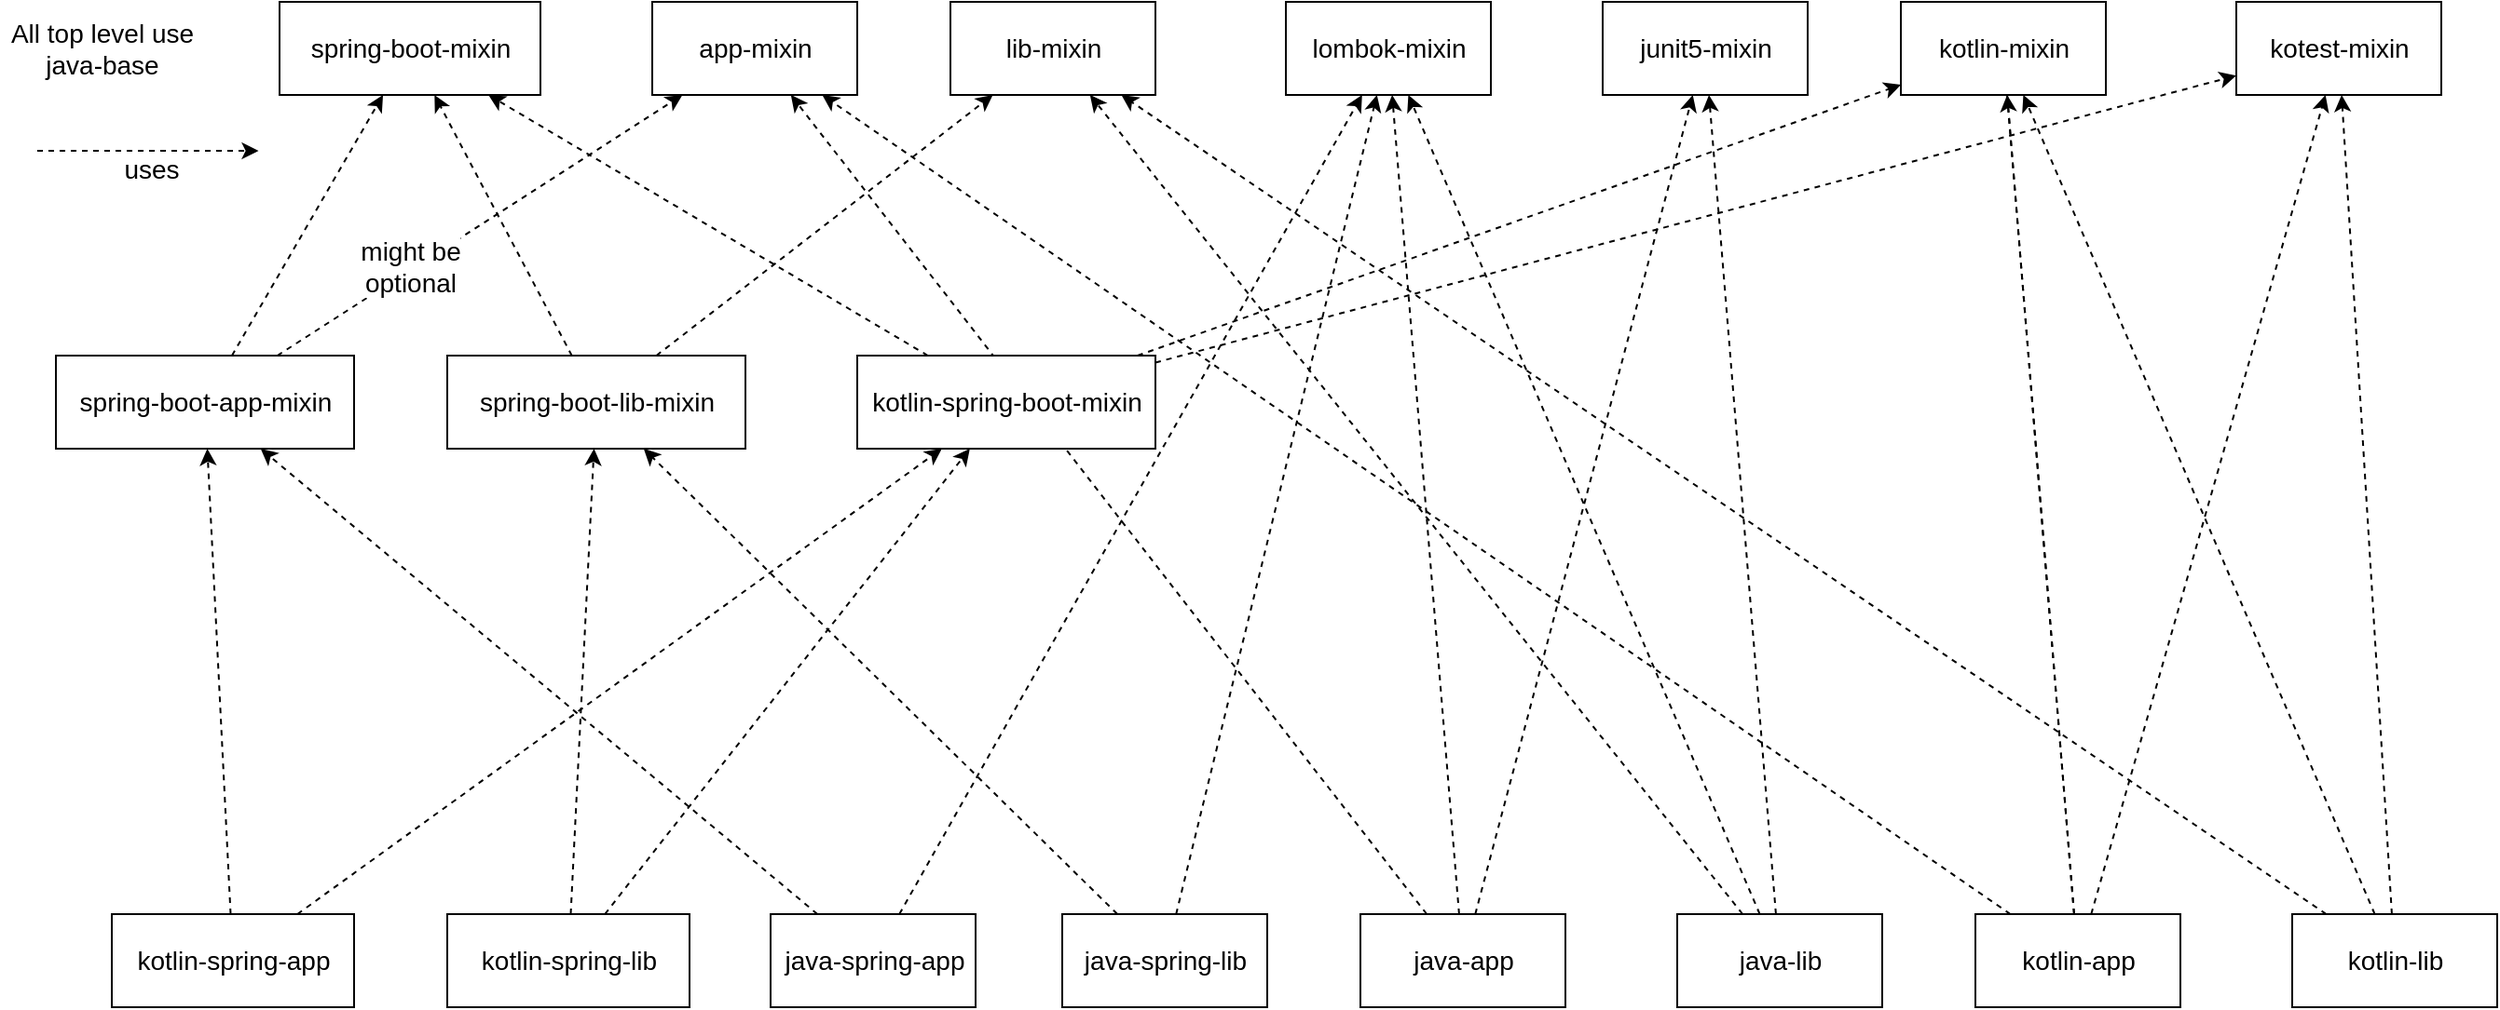 <mxfile version="20.5.1" type="device"><diagram id="C5RBs43oDa-KdzZeNtuy" name="Page-1"><mxGraphModel dx="1365" dy="819" grid="1" gridSize="10" guides="1" tooltips="1" connect="1" arrows="1" fold="1" page="1" pageScale="1" pageWidth="827" pageHeight="1169" math="0" shadow="0"><root><mxCell id="WIyWlLk6GJQsqaUBKTNV-0"/><mxCell id="WIyWlLk6GJQsqaUBKTNV-1" parent="WIyWlLk6GJQsqaUBKTNV-0"/><mxCell id="raQsjvOIOzGQ7u1p56Rl-12" style="rounded=0;orthogonalLoop=1;jettySize=auto;html=1;dashed=1;fontSize=14;" edge="1" parent="WIyWlLk6GJQsqaUBKTNV-1" source="raQsjvOIOzGQ7u1p56Rl-2" target="raQsjvOIOzGQ7u1p56Rl-8"><mxGeometry relative="1" as="geometry"/></mxCell><mxCell id="raQsjvOIOzGQ7u1p56Rl-14" style="rounded=0;orthogonalLoop=1;jettySize=auto;html=1;dashed=1;fontSize=14;" edge="1" parent="WIyWlLk6GJQsqaUBKTNV-1" source="raQsjvOIOzGQ7u1p56Rl-2" target="raQsjvOIOzGQ7u1p56Rl-6"><mxGeometry relative="1" as="geometry"/></mxCell><mxCell id="raQsjvOIOzGQ7u1p56Rl-68" style="edgeStyle=none;rounded=0;orthogonalLoop=1;jettySize=auto;html=1;dashed=1;fontSize=14;" edge="1" parent="WIyWlLk6GJQsqaUBKTNV-1" source="raQsjvOIOzGQ7u1p56Rl-2" target="raQsjvOIOzGQ7u1p56Rl-17"><mxGeometry relative="1" as="geometry"/></mxCell><mxCell id="raQsjvOIOzGQ7u1p56Rl-2" value="java-app" style="html=1;fontSize=14;" vertex="1" parent="WIyWlLk6GJQsqaUBKTNV-1"><mxGeometry x="730" y="500" width="110" height="50" as="geometry"/></mxCell><mxCell id="raQsjvOIOzGQ7u1p56Rl-15" style="rounded=0;orthogonalLoop=1;jettySize=auto;html=1;dashed=1;fontSize=14;" edge="1" parent="WIyWlLk6GJQsqaUBKTNV-1" source="raQsjvOIOzGQ7u1p56Rl-3" target="raQsjvOIOzGQ7u1p56Rl-8"><mxGeometry relative="1" as="geometry"/></mxCell><mxCell id="raQsjvOIOzGQ7u1p56Rl-16" style="rounded=0;orthogonalLoop=1;jettySize=auto;html=1;dashed=1;fontSize=14;" edge="1" parent="WIyWlLk6GJQsqaUBKTNV-1" source="raQsjvOIOzGQ7u1p56Rl-3" target="raQsjvOIOzGQ7u1p56Rl-6"><mxGeometry relative="1" as="geometry"/></mxCell><mxCell id="raQsjvOIOzGQ7u1p56Rl-22" style="rounded=0;orthogonalLoop=1;jettySize=auto;html=1;dashed=1;fontSize=14;" edge="1" parent="WIyWlLk6GJQsqaUBKTNV-1" source="raQsjvOIOzGQ7u1p56Rl-3" target="raQsjvOIOzGQ7u1p56Rl-18"><mxGeometry relative="1" as="geometry"/></mxCell><mxCell id="raQsjvOIOzGQ7u1p56Rl-3" value="java-lib" style="html=1;fontSize=14;" vertex="1" parent="WIyWlLk6GJQsqaUBKTNV-1"><mxGeometry x="900" y="500" width="110" height="50" as="geometry"/></mxCell><mxCell id="raQsjvOIOzGQ7u1p56Rl-6" value="junit5-mixin" style="html=1;fontSize=14;" vertex="1" parent="WIyWlLk6GJQsqaUBKTNV-1"><mxGeometry x="860" y="10" width="110" height="50" as="geometry"/></mxCell><mxCell id="raQsjvOIOzGQ7u1p56Rl-8" value="lombok-mixin" style="html=1;fontSize=14;" vertex="1" parent="WIyWlLk6GJQsqaUBKTNV-1"><mxGeometry x="690" y="10" width="110" height="50" as="geometry"/></mxCell><mxCell id="raQsjvOIOzGQ7u1p56Rl-10" value="spring-boot-mixin" style="html=1;fontSize=14;" vertex="1" parent="WIyWlLk6GJQsqaUBKTNV-1"><mxGeometry x="150" y="10" width="140" height="50" as="geometry"/></mxCell><mxCell id="raQsjvOIOzGQ7u1p56Rl-17" value="app-mixin" style="html=1;fontSize=14;" vertex="1" parent="WIyWlLk6GJQsqaUBKTNV-1"><mxGeometry x="350" y="10" width="110" height="50" as="geometry"/></mxCell><mxCell id="raQsjvOIOzGQ7u1p56Rl-18" value="lib-mixin" style="html=1;fontSize=14;" vertex="1" parent="WIyWlLk6GJQsqaUBKTNV-1"><mxGeometry x="510" y="10" width="110" height="50" as="geometry"/></mxCell><mxCell id="raQsjvOIOzGQ7u1p56Rl-24" value="All top level use java-base" style="text;html=1;strokeColor=none;fillColor=none;align=center;verticalAlign=middle;whiteSpace=wrap;rounded=0;fontSize=14;" vertex="1" parent="WIyWlLk6GJQsqaUBKTNV-1"><mxGeometry y="10" width="110" height="50" as="geometry"/></mxCell><mxCell id="raQsjvOIOzGQ7u1p56Rl-29" style="rounded=0;orthogonalLoop=1;jettySize=auto;html=1;dashed=1;fontSize=14;" edge="1" parent="WIyWlLk6GJQsqaUBKTNV-1" source="raQsjvOIOzGQ7u1p56Rl-27" target="raQsjvOIOzGQ7u1p56Rl-25"><mxGeometry relative="1" as="geometry"/></mxCell><mxCell id="raQsjvOIOzGQ7u1p56Rl-66" style="edgeStyle=none;rounded=0;orthogonalLoop=1;jettySize=auto;html=1;dashed=1;fontSize=14;" edge="1" parent="WIyWlLk6GJQsqaUBKTNV-1" source="raQsjvOIOzGQ7u1p56Rl-27" target="raQsjvOIOzGQ7u1p56Rl-17"><mxGeometry relative="1" as="geometry"/></mxCell><mxCell id="raQsjvOIOzGQ7u1p56Rl-82" style="edgeStyle=none;rounded=0;orthogonalLoop=1;jettySize=auto;html=1;dashed=1;fontSize=14;" edge="1" parent="WIyWlLk6GJQsqaUBKTNV-1" source="raQsjvOIOzGQ7u1p56Rl-27" target="raQsjvOIOzGQ7u1p56Rl-80"><mxGeometry relative="1" as="geometry"/></mxCell><mxCell id="raQsjvOIOzGQ7u1p56Rl-27" value="kotlin-app" style="html=1;fontSize=14;" vertex="1" parent="WIyWlLk6GJQsqaUBKTNV-1"><mxGeometry x="1060" y="500" width="110" height="50" as="geometry"/></mxCell><mxCell id="raQsjvOIOzGQ7u1p56Rl-30" style="rounded=0;orthogonalLoop=1;jettySize=auto;html=1;dashed=1;fontSize=14;" edge="1" parent="WIyWlLk6GJQsqaUBKTNV-1" source="raQsjvOIOzGQ7u1p56Rl-28" target="raQsjvOIOzGQ7u1p56Rl-25"><mxGeometry relative="1" as="geometry"/></mxCell><mxCell id="raQsjvOIOzGQ7u1p56Rl-34" style="rounded=0;orthogonalLoop=1;jettySize=auto;html=1;dashed=1;fontSize=14;" edge="1" parent="WIyWlLk6GJQsqaUBKTNV-1" source="raQsjvOIOzGQ7u1p56Rl-28" target="raQsjvOIOzGQ7u1p56Rl-18"><mxGeometry relative="1" as="geometry"/></mxCell><mxCell id="raQsjvOIOzGQ7u1p56Rl-83" style="edgeStyle=none;rounded=0;orthogonalLoop=1;jettySize=auto;html=1;dashed=1;fontSize=14;" edge="1" parent="WIyWlLk6GJQsqaUBKTNV-1" source="raQsjvOIOzGQ7u1p56Rl-28" target="raQsjvOIOzGQ7u1p56Rl-80"><mxGeometry relative="1" as="geometry"/></mxCell><mxCell id="raQsjvOIOzGQ7u1p56Rl-28" value="kotlin-lib" style="html=1;fontSize=14;" vertex="1" parent="WIyWlLk6GJQsqaUBKTNV-1"><mxGeometry x="1230" y="500" width="110" height="50" as="geometry"/></mxCell><mxCell id="raQsjvOIOzGQ7u1p56Rl-37" style="rounded=0;orthogonalLoop=1;jettySize=auto;html=1;dashed=1;fontSize=14;" edge="1" parent="WIyWlLk6GJQsqaUBKTNV-1" source="raQsjvOIOzGQ7u1p56Rl-35" target="raQsjvOIOzGQ7u1p56Rl-8"><mxGeometry relative="1" as="geometry"/></mxCell><mxCell id="raQsjvOIOzGQ7u1p56Rl-63" style="rounded=0;orthogonalLoop=1;jettySize=auto;html=1;dashed=1;fontSize=14;" edge="1" parent="WIyWlLk6GJQsqaUBKTNV-1" source="raQsjvOIOzGQ7u1p56Rl-35" target="raQsjvOIOzGQ7u1p56Rl-55"><mxGeometry relative="1" as="geometry"/></mxCell><mxCell id="raQsjvOIOzGQ7u1p56Rl-35" value="java-spring-app" style="html=1;fontSize=14;" vertex="1" parent="WIyWlLk6GJQsqaUBKTNV-1"><mxGeometry x="413.5" y="500" width="110" height="50" as="geometry"/></mxCell><mxCell id="raQsjvOIOzGQ7u1p56Rl-40" style="rounded=0;orthogonalLoop=1;jettySize=auto;html=1;dashed=1;fontSize=14;" edge="1" parent="WIyWlLk6GJQsqaUBKTNV-1" source="raQsjvOIOzGQ7u1p56Rl-39" target="raQsjvOIOzGQ7u1p56Rl-56"><mxGeometry relative="1" as="geometry"/></mxCell><mxCell id="raQsjvOIOzGQ7u1p56Rl-43" style="rounded=0;orthogonalLoop=1;jettySize=auto;html=1;dashed=1;fontSize=14;" edge="1" parent="WIyWlLk6GJQsqaUBKTNV-1" source="raQsjvOIOzGQ7u1p56Rl-39" target="raQsjvOIOzGQ7u1p56Rl-8"><mxGeometry relative="1" as="geometry"/></mxCell><mxCell id="raQsjvOIOzGQ7u1p56Rl-39" value="java-spring-lib" style="html=1;fontSize=14;" vertex="1" parent="WIyWlLk6GJQsqaUBKTNV-1"><mxGeometry x="570" y="500" width="110" height="50" as="geometry"/></mxCell><mxCell id="raQsjvOIOzGQ7u1p56Rl-62" style="rounded=0;orthogonalLoop=1;jettySize=auto;html=1;dashed=1;fontSize=14;" edge="1" parent="WIyWlLk6GJQsqaUBKTNV-1" source="raQsjvOIOzGQ7u1p56Rl-45" target="raQsjvOIOzGQ7u1p56Rl-55"><mxGeometry relative="1" as="geometry"/></mxCell><mxCell id="raQsjvOIOzGQ7u1p56Rl-75" style="edgeStyle=none;rounded=0;orthogonalLoop=1;jettySize=auto;html=1;dashed=1;fontSize=14;" edge="1" parent="WIyWlLk6GJQsqaUBKTNV-1" source="raQsjvOIOzGQ7u1p56Rl-45" target="raQsjvOIOzGQ7u1p56Rl-72"><mxGeometry relative="1" as="geometry"/></mxCell><mxCell id="raQsjvOIOzGQ7u1p56Rl-45" value="kotlin-spring-app" style="html=1;fontSize=14;" vertex="1" parent="WIyWlLk6GJQsqaUBKTNV-1"><mxGeometry x="60" y="500" width="130" height="50" as="geometry"/></mxCell><mxCell id="raQsjvOIOzGQ7u1p56Rl-67" style="edgeStyle=none;rounded=0;orthogonalLoop=1;jettySize=auto;html=1;dashed=1;fontSize=14;" edge="1" parent="WIyWlLk6GJQsqaUBKTNV-1" source="raQsjvOIOzGQ7u1p56Rl-46" target="raQsjvOIOzGQ7u1p56Rl-56"><mxGeometry relative="1" as="geometry"/></mxCell><mxCell id="raQsjvOIOzGQ7u1p56Rl-76" style="edgeStyle=none;rounded=0;orthogonalLoop=1;jettySize=auto;html=1;dashed=1;fontSize=14;" edge="1" parent="WIyWlLk6GJQsqaUBKTNV-1" source="raQsjvOIOzGQ7u1p56Rl-46" target="raQsjvOIOzGQ7u1p56Rl-72"><mxGeometry relative="1" as="geometry"/></mxCell><mxCell id="raQsjvOIOzGQ7u1p56Rl-46" value="kotlin-spring-lib" style="html=1;fontSize=14;" vertex="1" parent="WIyWlLk6GJQsqaUBKTNV-1"><mxGeometry x="240" y="500" width="130" height="50" as="geometry"/></mxCell><mxCell id="raQsjvOIOzGQ7u1p56Rl-57" style="rounded=0;orthogonalLoop=1;jettySize=auto;html=1;dashed=1;fontSize=14;" edge="1" parent="WIyWlLk6GJQsqaUBKTNV-1" source="raQsjvOIOzGQ7u1p56Rl-55" target="raQsjvOIOzGQ7u1p56Rl-10"><mxGeometry relative="1" as="geometry"/></mxCell><mxCell id="raQsjvOIOzGQ7u1p56Rl-59" style="rounded=0;orthogonalLoop=1;jettySize=auto;html=1;dashed=1;fontSize=14;" edge="1" parent="WIyWlLk6GJQsqaUBKTNV-1" source="raQsjvOIOzGQ7u1p56Rl-55" target="raQsjvOIOzGQ7u1p56Rl-17"><mxGeometry relative="1" as="geometry"/></mxCell><mxCell id="raQsjvOIOzGQ7u1p56Rl-79" value="might be &lt;br&gt;optional" style="edgeLabel;html=1;align=center;verticalAlign=middle;resizable=0;points=[];fontSize=14;" vertex="1" connectable="0" parent="raQsjvOIOzGQ7u1p56Rl-59"><mxGeometry x="-0.436" y="-1" relative="1" as="geometry"><mxPoint x="9" y="-10" as="offset"/></mxGeometry></mxCell><mxCell id="raQsjvOIOzGQ7u1p56Rl-55" value="spring-boot-app-mixin" style="html=1;fontSize=14;" vertex="1" parent="WIyWlLk6GJQsqaUBKTNV-1"><mxGeometry x="30" y="200" width="160" height="50" as="geometry"/></mxCell><mxCell id="raQsjvOIOzGQ7u1p56Rl-58" style="rounded=0;orthogonalLoop=1;jettySize=auto;html=1;dashed=1;fontSize=14;" edge="1" parent="WIyWlLk6GJQsqaUBKTNV-1" source="raQsjvOIOzGQ7u1p56Rl-56" target="raQsjvOIOzGQ7u1p56Rl-10"><mxGeometry relative="1" as="geometry"/></mxCell><mxCell id="raQsjvOIOzGQ7u1p56Rl-60" style="rounded=0;orthogonalLoop=1;jettySize=auto;html=1;dashed=1;fontSize=14;" edge="1" parent="WIyWlLk6GJQsqaUBKTNV-1" source="raQsjvOIOzGQ7u1p56Rl-56" target="raQsjvOIOzGQ7u1p56Rl-18"><mxGeometry relative="1" as="geometry"/></mxCell><mxCell id="raQsjvOIOzGQ7u1p56Rl-25" value="kotlin-mixin" style="html=1;fontSize=14;" vertex="1" parent="WIyWlLk6GJQsqaUBKTNV-1"><mxGeometry x="1020" y="10" width="110" height="50" as="geometry"/></mxCell><mxCell id="raQsjvOIOzGQ7u1p56Rl-64" value="" style="rounded=0;orthogonalLoop=1;jettySize=auto;html=1;dashed=1;fontSize=14;endArrow=none;" edge="1" parent="WIyWlLk6GJQsqaUBKTNV-1" source="raQsjvOIOzGQ7u1p56Rl-27" target="raQsjvOIOzGQ7u1p56Rl-25"><mxGeometry relative="1" as="geometry"><mxPoint x="672.059" y="520" as="sourcePoint"/><mxPoint x="617.941" y="60" as="targetPoint"/></mxGeometry></mxCell><mxCell id="raQsjvOIOzGQ7u1p56Rl-56" value="spring-boot-lib-mixin" style="html=1;fontSize=14;" vertex="1" parent="WIyWlLk6GJQsqaUBKTNV-1"><mxGeometry x="240" y="200" width="160" height="50" as="geometry"/></mxCell><mxCell id="raQsjvOIOzGQ7u1p56Rl-73" style="edgeStyle=none;rounded=0;orthogonalLoop=1;jettySize=auto;html=1;dashed=1;fontSize=14;" edge="1" parent="WIyWlLk6GJQsqaUBKTNV-1" source="raQsjvOIOzGQ7u1p56Rl-72" target="raQsjvOIOzGQ7u1p56Rl-10"><mxGeometry relative="1" as="geometry"/></mxCell><mxCell id="raQsjvOIOzGQ7u1p56Rl-74" style="edgeStyle=none;rounded=0;orthogonalLoop=1;jettySize=auto;html=1;dashed=1;fontSize=14;" edge="1" parent="WIyWlLk6GJQsqaUBKTNV-1" source="raQsjvOIOzGQ7u1p56Rl-72" target="raQsjvOIOzGQ7u1p56Rl-25"><mxGeometry relative="1" as="geometry"/></mxCell><mxCell id="raQsjvOIOzGQ7u1p56Rl-81" style="edgeStyle=none;rounded=0;orthogonalLoop=1;jettySize=auto;html=1;dashed=1;fontSize=14;" edge="1" parent="WIyWlLk6GJQsqaUBKTNV-1" source="raQsjvOIOzGQ7u1p56Rl-72" target="raQsjvOIOzGQ7u1p56Rl-80"><mxGeometry relative="1" as="geometry"/></mxCell><mxCell id="raQsjvOIOzGQ7u1p56Rl-72" value="kotlin-spring-boot-mixin" style="html=1;fontSize=14;" vertex="1" parent="WIyWlLk6GJQsqaUBKTNV-1"><mxGeometry x="460" y="200" width="160" height="50" as="geometry"/></mxCell><mxCell id="raQsjvOIOzGQ7u1p56Rl-77" style="rounded=0;orthogonalLoop=1;jettySize=auto;html=1;dashed=1;fontSize=14;" edge="1" parent="WIyWlLk6GJQsqaUBKTNV-1"><mxGeometry relative="1" as="geometry"><mxPoint x="20" y="90" as="sourcePoint"/><mxPoint x="138.75" y="90" as="targetPoint"/></mxGeometry></mxCell><mxCell id="raQsjvOIOzGQ7u1p56Rl-78" value="uses" style="edgeLabel;html=1;align=center;verticalAlign=middle;resizable=0;points=[];fontSize=14;" vertex="1" connectable="0" parent="raQsjvOIOzGQ7u1p56Rl-77"><mxGeometry x="0.15" y="-1" relative="1" as="geometry"><mxPoint x="-8" y="9" as="offset"/></mxGeometry></mxCell><mxCell id="raQsjvOIOzGQ7u1p56Rl-80" value="kotest-mixin" style="html=1;fontSize=14;" vertex="1" parent="WIyWlLk6GJQsqaUBKTNV-1"><mxGeometry x="1200" y="10" width="110" height="50" as="geometry"/></mxCell></root></mxGraphModel></diagram></mxfile>